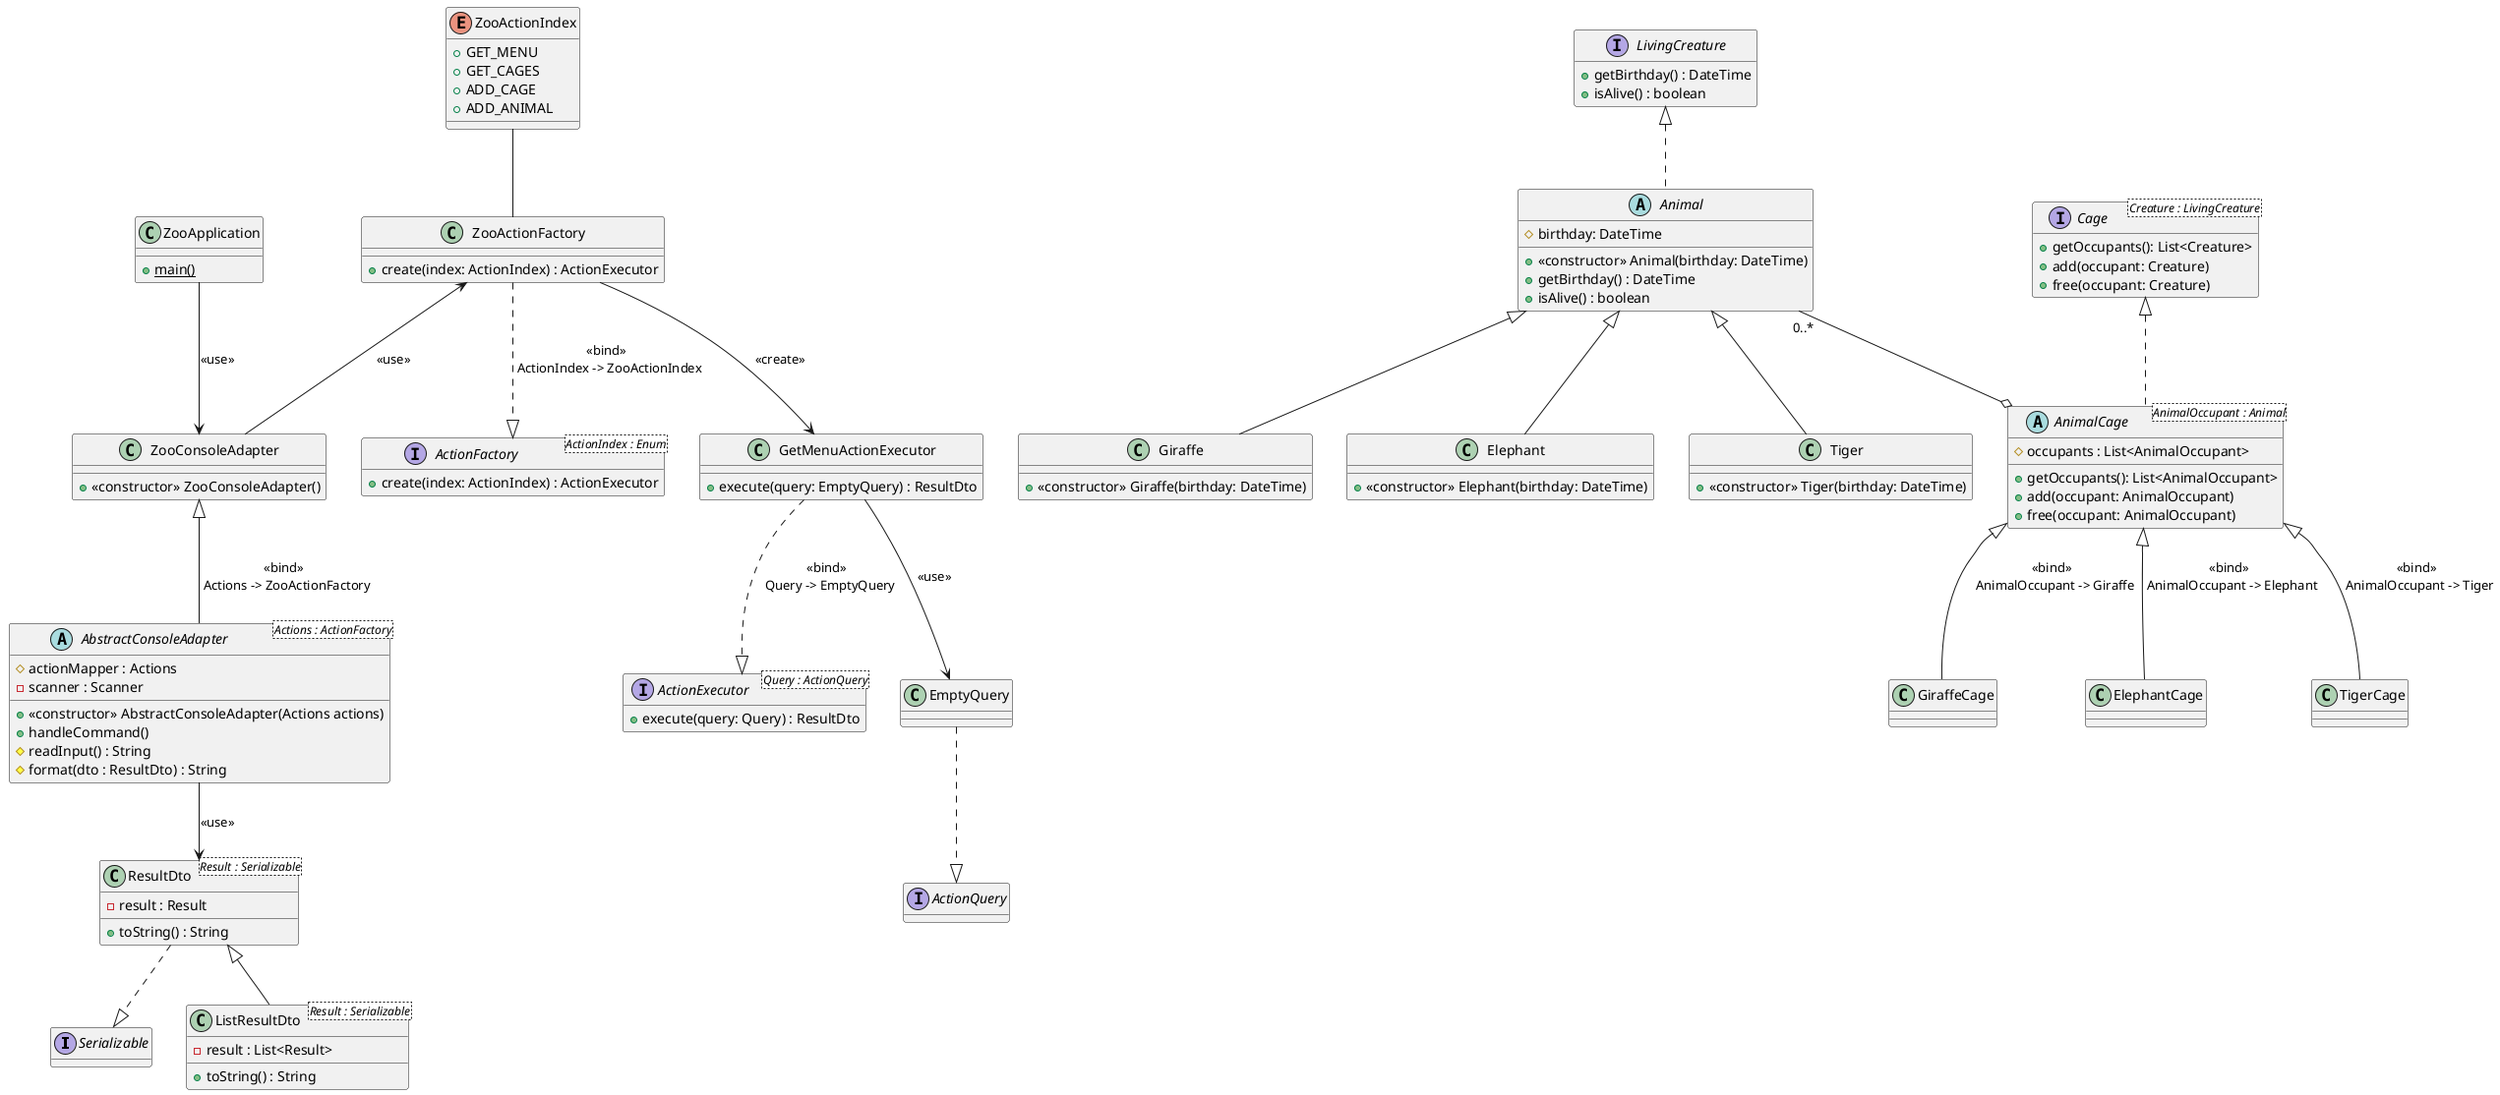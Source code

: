 @startuml
interface Serializable

class ZooApplication {
    + {static} main()
}

class ZooConsoleAdapter {
    + <<constructor>> ZooConsoleAdapter()
}

abstract class AbstractConsoleAdapter<Actions : ActionFactory> {
    #actionMapper : Actions
    -scanner : Scanner

    + <<constructor>> AbstractConsoleAdapter(Actions actions)
    +handleCommand()
    #readInput() : String
    #format(dto : ResultDto) : String
}

ZooApplication --> ZooConsoleAdapter : <<use>>
ZooConsoleAdapter <|-- AbstractConsoleAdapter : <<bind>> \n Actions -> ZooActionFactory

interface ActionFactory<ActionIndex : Enum> {
    +create(index: ActionIndex) : ActionExecutor
}

class ZooActionFactory {
    +create(index: ActionIndex) : ActionExecutor
}

ZooActionFactory ..|> ActionFactory : <<bind>> \n ActionIndex -> ZooActionIndex
ZooActionFactory <-- ZooConsoleAdapter : <<use>>

enum ZooActionIndex {
    +GET_MENU
    +GET_CAGES
    +ADD_CAGE
    +ADD_ANIMAL
}

ZooActionIndex -- ZooActionFactory

class ResultDto<Result : Serializable> {
    -result : Result
    +toString() : String
}

class ListResultDto<Result : Serializable> {
    -result : List<Result>
    +toString() : String
}

ResultDto ..|> Serializable
ResultDto <|-- ListResultDto

interface ActionExecutor<Query : ActionQuery> {
    +execute(query: Query) : ResultDto
}

interface ActionQuery

class EmptyQuery

EmptyQuery ..|> ActionQuery
AbstractConsoleAdapter --> ResultDto : <<use>>

class GetMenuActionExecutor {
    +execute(query: EmptyQuery) : ResultDto
}

GetMenuActionExecutor --> EmptyQuery : <<use>>
GetMenuActionExecutor ..|> ActionExecutor : <<bind>> \n Query -> EmptyQuery
ZooActionFactory --> GetMenuActionExecutor : <<create>>

interface LivingCreature {
    +getBirthday() : DateTime
    +isAlive() : boolean
}

abstract class Animal {
    #birthday: DateTime

    +<<constructor>> Animal(birthday: DateTime)
    +getBirthday() : DateTime
    +isAlive() : boolean
}

LivingCreature <|.. Animal

class Giraffe {
    +<<constructor>> Giraffe(birthday: DateTime)
}

class Elephant {
    +<<constructor>> Elephant(birthday: DateTime)
}

class Tiger {
    +<<constructor>> Tiger(birthday: DateTime)
}

Animal <|-- Giraffe
Animal <|-- Elephant
Animal <|-- Tiger

interface Cage<Creature : LivingCreature> {
    +getOccupants(): List<Creature>
    +add(occupant: Creature)
    +free(occupant: Creature)
}

abstract class AnimalCage<AnimalOccupant : Animal> {
    #occupants : List<AnimalOccupant>

    +getOccupants(): List<AnimalOccupant>
    +add(occupant: AnimalOccupant)
    +free(occupant: AnimalOccupant)
}

Cage <|.. AnimalCage

Animal "0..*" --o AnimalCage

class GiraffeCage
class ElephantCage
class TigerCage

AnimalCage <|-- GiraffeCage : <<bind>> \n AnimalOccupant -> Giraffe
AnimalCage <|-- ElephantCage : <<bind>> \n AnimalOccupant -> Elephant
AnimalCage <|-- TigerCage : <<bind>> \n AnimalOccupant -> Tiger

hide interface fields
@enduml